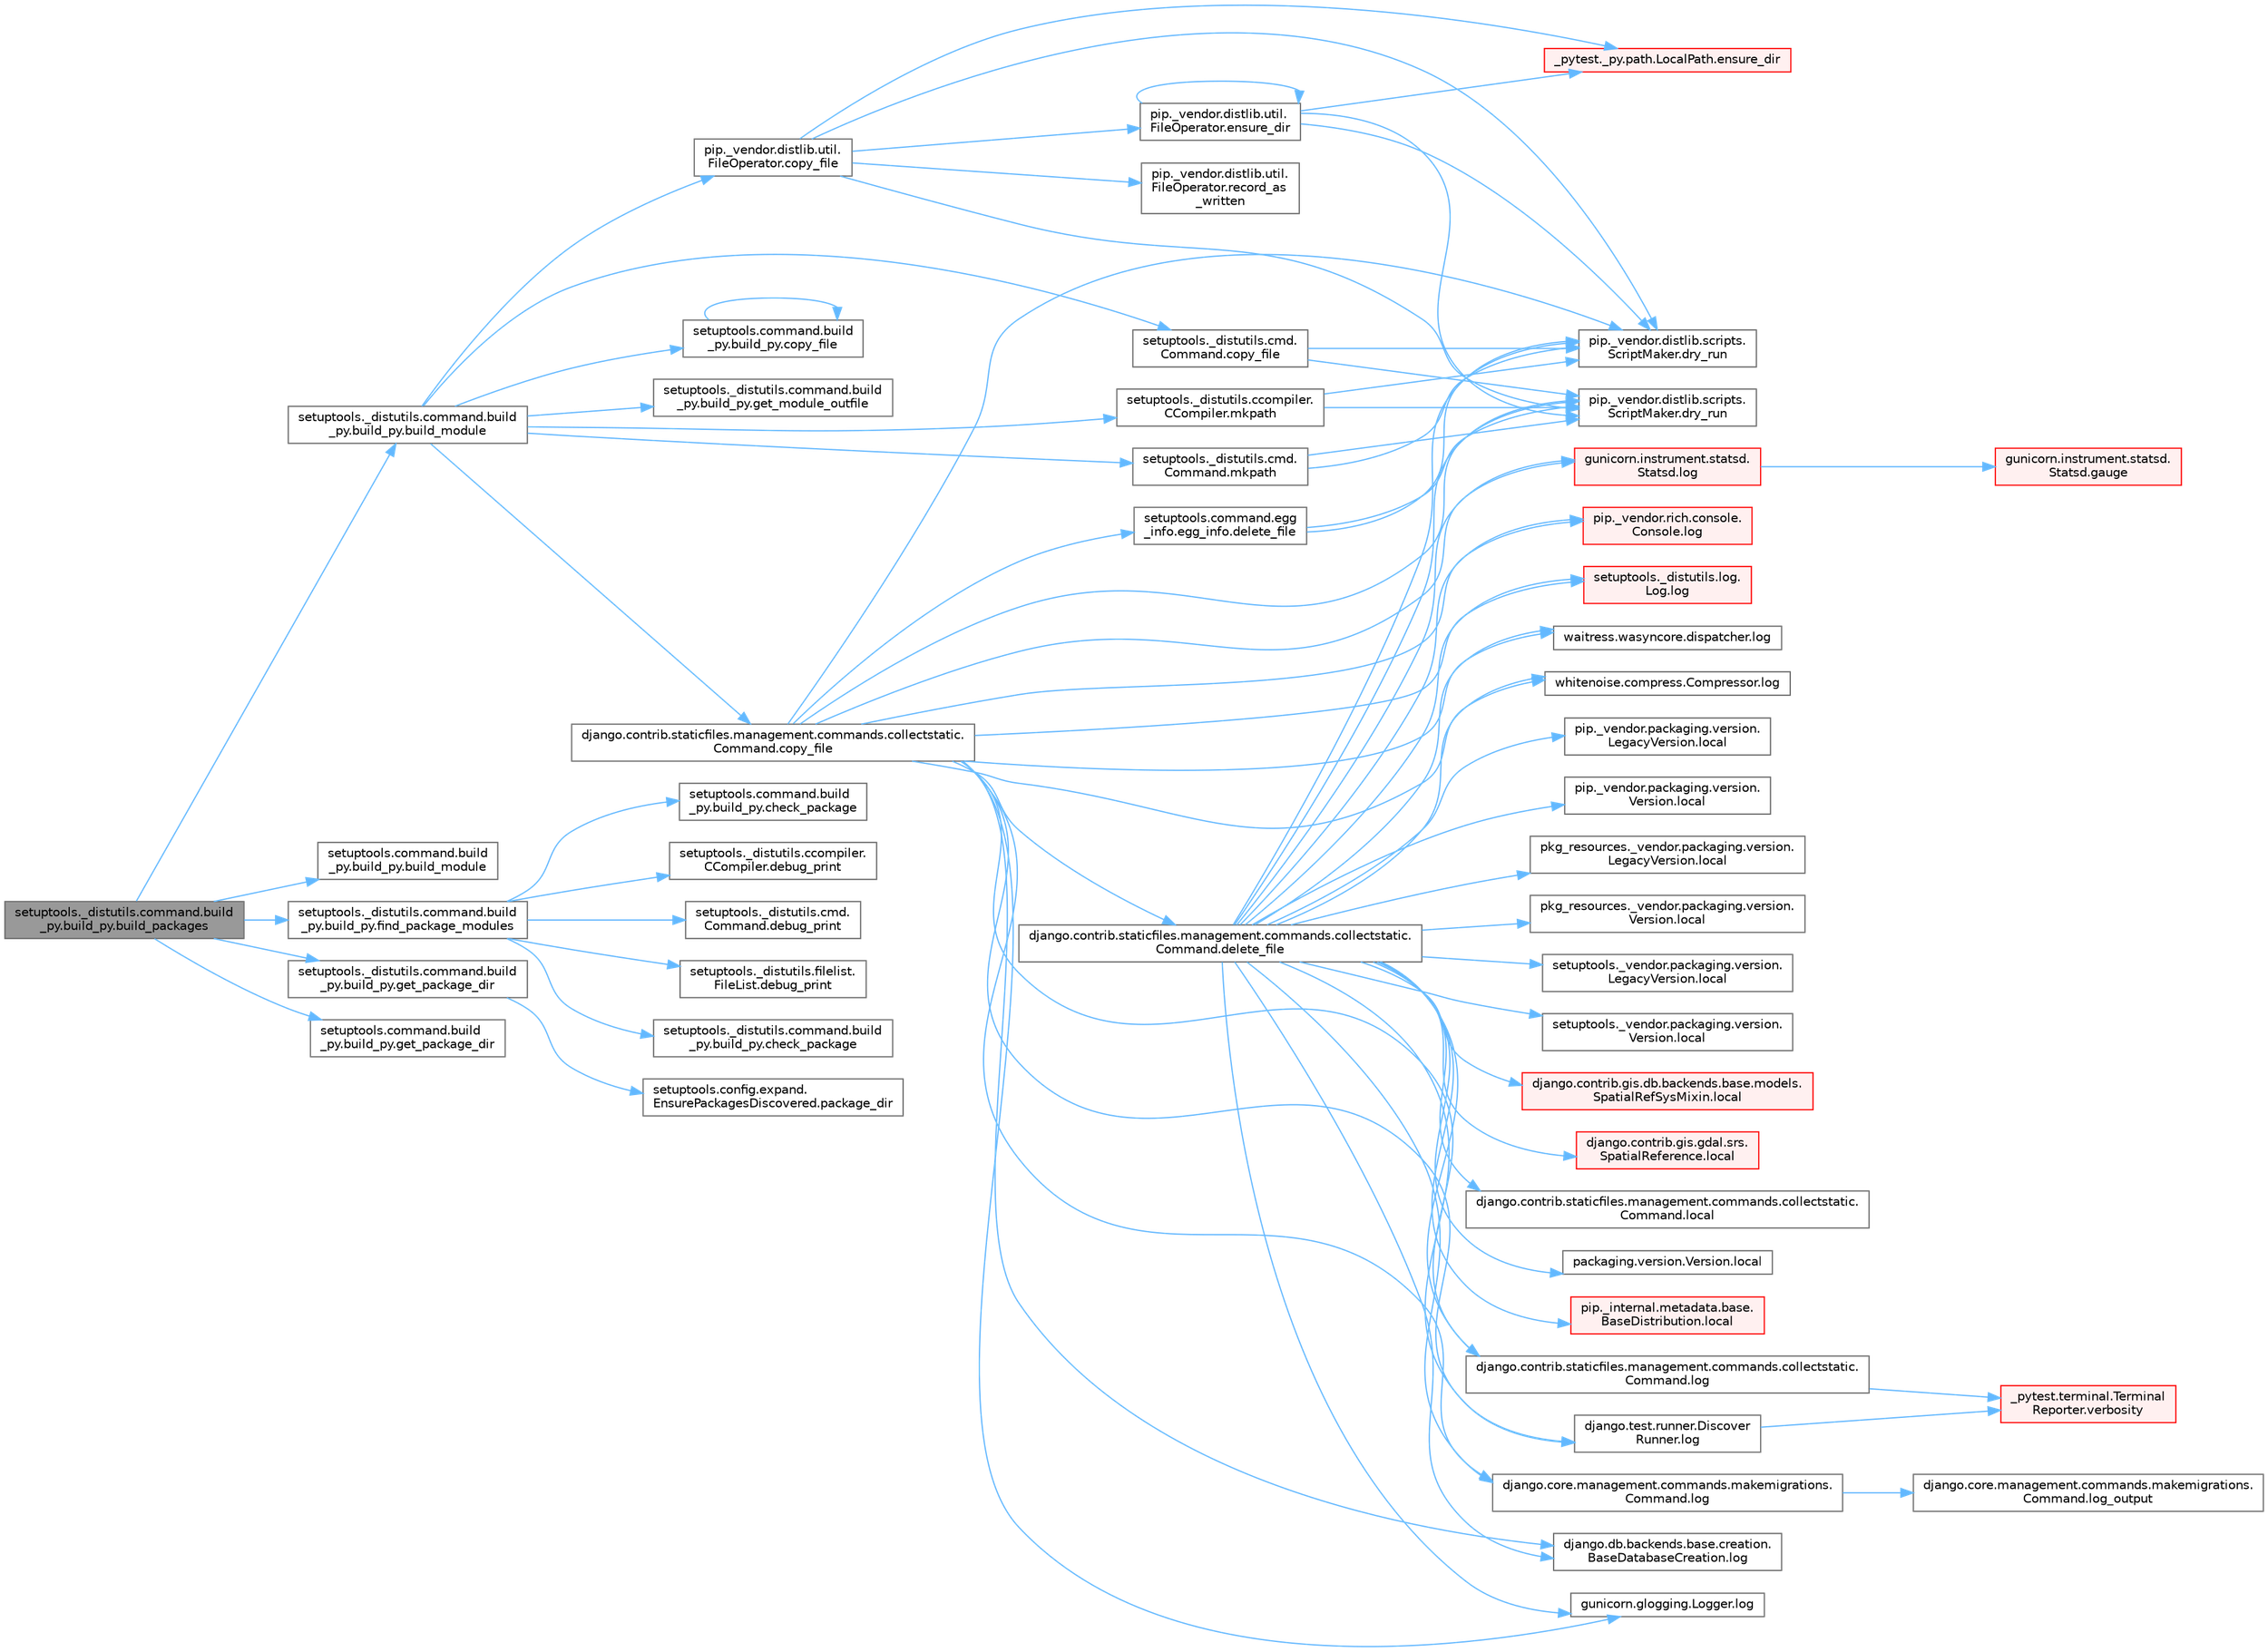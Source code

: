 digraph "setuptools._distutils.command.build_py.build_py.build_packages"
{
 // LATEX_PDF_SIZE
  bgcolor="transparent";
  edge [fontname=Helvetica,fontsize=10,labelfontname=Helvetica,labelfontsize=10];
  node [fontname=Helvetica,fontsize=10,shape=box,height=0.2,width=0.4];
  rankdir="LR";
  Node1 [id="Node000001",label="setuptools._distutils.command.build\l_py.build_py.build_packages",height=0.2,width=0.4,color="gray40", fillcolor="grey60", style="filled", fontcolor="black",tooltip=" "];
  Node1 -> Node2 [id="edge1_Node000001_Node000002",color="steelblue1",style="solid",tooltip=" "];
  Node2 [id="Node000002",label="setuptools._distutils.command.build\l_py.build_py.build_module",height=0.2,width=0.4,color="grey40", fillcolor="white", style="filled",URL="$classsetuptools_1_1__distutils_1_1command_1_1build__py_1_1build__py.html#acb8f390850ee0e3a88be85de0b4b67cd",tooltip=" "];
  Node2 -> Node3 [id="edge2_Node000002_Node000003",color="steelblue1",style="solid",tooltip=" "];
  Node3 [id="Node000003",label="django.contrib.staticfiles.management.commands.collectstatic.\lCommand.copy_file",height=0.2,width=0.4,color="grey40", fillcolor="white", style="filled",URL="$classdjango_1_1contrib_1_1staticfiles_1_1management_1_1commands_1_1collectstatic_1_1_command.html#aa1d53e284649215d968d4bb505fb4d4b",tooltip=" "];
  Node3 -> Node4 [id="edge3_Node000003_Node000004",color="steelblue1",style="solid",tooltip=" "];
  Node4 [id="Node000004",label="django.contrib.staticfiles.management.commands.collectstatic.\lCommand.delete_file",height=0.2,width=0.4,color="grey40", fillcolor="white", style="filled",URL="$classdjango_1_1contrib_1_1staticfiles_1_1management_1_1commands_1_1collectstatic_1_1_command.html#a54d45dfce4bec3a86e7cd24afd6ade21",tooltip=" "];
  Node4 -> Node5 [id="edge4_Node000004_Node000005",color="steelblue1",style="solid",tooltip=" "];
  Node5 [id="Node000005",label="pip._vendor.distlib.scripts.\lScriptMaker.dry_run",height=0.2,width=0.4,color="grey40", fillcolor="white", style="filled",URL="$classpip_1_1__vendor_1_1distlib_1_1scripts_1_1_script_maker.html#acd0b75b087e518fe8bca3b64ea083c92",tooltip=" "];
  Node4 -> Node6 [id="edge5_Node000004_Node000006",color="steelblue1",style="solid",tooltip=" "];
  Node6 [id="Node000006",label="pip._vendor.distlib.scripts.\lScriptMaker.dry_run",height=0.2,width=0.4,color="grey40", fillcolor="white", style="filled",URL="$classpip_1_1__vendor_1_1distlib_1_1scripts_1_1_script_maker.html#aa6b275f3771cc190673279c4bf52d220",tooltip=" "];
  Node4 -> Node7 [id="edge6_Node000004_Node000007",color="steelblue1",style="solid",tooltip=" "];
  Node7 [id="Node000007",label="django.contrib.gis.db.backends.base.models.\lSpatialRefSysMixin.local",height=0.2,width=0.4,color="red", fillcolor="#FFF0F0", style="filled",URL="$classdjango_1_1contrib_1_1gis_1_1db_1_1backends_1_1base_1_1models_1_1_spatial_ref_sys_mixin.html#aa2b279a4742998c755a4b609dae36ec2",tooltip=" "];
  Node4 -> Node48 [id="edge7_Node000004_Node000048",color="steelblue1",style="solid",tooltip=" "];
  Node48 [id="Node000048",label="django.contrib.gis.gdal.srs.\lSpatialReference.local",height=0.2,width=0.4,color="red", fillcolor="#FFF0F0", style="filled",URL="$classdjango_1_1contrib_1_1gis_1_1gdal_1_1srs_1_1_spatial_reference.html#a0abebf4dd11a11920a1e2e54f39f50fd",tooltip=" "];
  Node4 -> Node49 [id="edge8_Node000004_Node000049",color="steelblue1",style="solid",tooltip=" "];
  Node49 [id="Node000049",label="django.contrib.staticfiles.management.commands.collectstatic.\lCommand.local",height=0.2,width=0.4,color="grey40", fillcolor="white", style="filled",URL="$classdjango_1_1contrib_1_1staticfiles_1_1management_1_1commands_1_1collectstatic_1_1_command.html#a03cada9a3401fcf3fac9c92aed7e2002",tooltip=" "];
  Node4 -> Node50 [id="edge9_Node000004_Node000050",color="steelblue1",style="solid",tooltip=" "];
  Node50 [id="Node000050",label="packaging.version.Version.local",height=0.2,width=0.4,color="grey40", fillcolor="white", style="filled",URL="$classpackaging_1_1version_1_1_version.html#a45188d22991efcdbe0a8356784fc00a0",tooltip=" "];
  Node4 -> Node51 [id="edge10_Node000004_Node000051",color="steelblue1",style="solid",tooltip=" "];
  Node51 [id="Node000051",label="pip._internal.metadata.base.\lBaseDistribution.local",height=0.2,width=0.4,color="red", fillcolor="#FFF0F0", style="filled",URL="$classpip_1_1__internal_1_1metadata_1_1base_1_1_base_distribution.html#a68a7931aa7d592ec9a6bcf1aaa845223",tooltip=" "];
  Node4 -> Node4542 [id="edge11_Node000004_Node004542",color="steelblue1",style="solid",tooltip=" "];
  Node4542 [id="Node004542",label="pip._vendor.packaging.version.\lLegacyVersion.local",height=0.2,width=0.4,color="grey40", fillcolor="white", style="filled",URL="$classpip_1_1__vendor_1_1packaging_1_1version_1_1_legacy_version.html#a60a59860ee423006f3885a51e699cbc0",tooltip=" "];
  Node4 -> Node4543 [id="edge12_Node000004_Node004543",color="steelblue1",style="solid",tooltip=" "];
  Node4543 [id="Node004543",label="pip._vendor.packaging.version.\lVersion.local",height=0.2,width=0.4,color="grey40", fillcolor="white", style="filled",URL="$classpip_1_1__vendor_1_1packaging_1_1version_1_1_version.html#ad1320245d9af9451510a2af96fa9e270",tooltip=" "];
  Node4 -> Node4544 [id="edge13_Node000004_Node004544",color="steelblue1",style="solid",tooltip=" "];
  Node4544 [id="Node004544",label="pkg_resources._vendor.packaging.version.\lLegacyVersion.local",height=0.2,width=0.4,color="grey40", fillcolor="white", style="filled",URL="$classpkg__resources_1_1__vendor_1_1packaging_1_1version_1_1_legacy_version.html#ab5202e3adbabf73ac459d78afdc0cfc5",tooltip=" "];
  Node4 -> Node4545 [id="edge14_Node000004_Node004545",color="steelblue1",style="solid",tooltip=" "];
  Node4545 [id="Node004545",label="pkg_resources._vendor.packaging.version.\lVersion.local",height=0.2,width=0.4,color="grey40", fillcolor="white", style="filled",URL="$classpkg__resources_1_1__vendor_1_1packaging_1_1version_1_1_version.html#a36e576909ed04da5b9a9d7b1443ee961",tooltip=" "];
  Node4 -> Node4546 [id="edge15_Node000004_Node004546",color="steelblue1",style="solid",tooltip=" "];
  Node4546 [id="Node004546",label="setuptools._vendor.packaging.version.\lLegacyVersion.local",height=0.2,width=0.4,color="grey40", fillcolor="white", style="filled",URL="$classsetuptools_1_1__vendor_1_1packaging_1_1version_1_1_legacy_version.html#a1c8af3f6b4898755c2d392b114d12e77",tooltip=" "];
  Node4 -> Node4547 [id="edge16_Node000004_Node004547",color="steelblue1",style="solid",tooltip=" "];
  Node4547 [id="Node004547",label="setuptools._vendor.packaging.version.\lVersion.local",height=0.2,width=0.4,color="grey40", fillcolor="white", style="filled",URL="$classsetuptools_1_1__vendor_1_1packaging_1_1version_1_1_version.html#a7d77314dddde68f3148b8c1efb5b8057",tooltip=" "];
  Node4 -> Node989 [id="edge17_Node000004_Node000989",color="steelblue1",style="solid",tooltip=" "];
  Node989 [id="Node000989",label="django.contrib.staticfiles.management.commands.collectstatic.\lCommand.log",height=0.2,width=0.4,color="grey40", fillcolor="white", style="filled",URL="$classdjango_1_1contrib_1_1staticfiles_1_1management_1_1commands_1_1collectstatic_1_1_command.html#a0e93191b90ee0993e3286343d0b2de0e",tooltip=" "];
  Node989 -> Node990 [id="edge18_Node000989_Node000990",color="steelblue1",style="solid",tooltip=" "];
  Node990 [id="Node000990",label="_pytest.terminal.Terminal\lReporter.verbosity",height=0.2,width=0.4,color="red", fillcolor="#FFF0F0", style="filled",URL="$class__pytest_1_1terminal_1_1_terminal_reporter.html#a620047ffec9ba4f5cca84af25b3adbcf",tooltip=" "];
  Node4 -> Node991 [id="edge19_Node000004_Node000991",color="steelblue1",style="solid",tooltip=" "];
  Node991 [id="Node000991",label="django.core.management.commands.makemigrations.\lCommand.log",height=0.2,width=0.4,color="grey40", fillcolor="white", style="filled",URL="$classdjango_1_1core_1_1management_1_1commands_1_1makemigrations_1_1_command.html#a0409d121552878a7416460dba8274880",tooltip=" "];
  Node991 -> Node992 [id="edge20_Node000991_Node000992",color="steelblue1",style="solid",tooltip=" "];
  Node992 [id="Node000992",label="django.core.management.commands.makemigrations.\lCommand.log_output",height=0.2,width=0.4,color="grey40", fillcolor="white", style="filled",URL="$classdjango_1_1core_1_1management_1_1commands_1_1makemigrations_1_1_command.html#ad6cb5d402888250fc170034fdee93f6d",tooltip=" "];
  Node4 -> Node993 [id="edge21_Node000004_Node000993",color="steelblue1",style="solid",tooltip=" "];
  Node993 [id="Node000993",label="django.db.backends.base.creation.\lBaseDatabaseCreation.log",height=0.2,width=0.4,color="grey40", fillcolor="white", style="filled",URL="$classdjango_1_1db_1_1backends_1_1base_1_1creation_1_1_base_database_creation.html#ac297ec931db5ec68c271ec0d91be7183",tooltip=" "];
  Node4 -> Node994 [id="edge22_Node000004_Node000994",color="steelblue1",style="solid",tooltip=" "];
  Node994 [id="Node000994",label="django.test.runner.Discover\lRunner.log",height=0.2,width=0.4,color="grey40", fillcolor="white", style="filled",URL="$classdjango_1_1test_1_1runner_1_1_discover_runner.html#af5ad8e2895b3f0c5e0a6d7113199d641",tooltip=" "];
  Node994 -> Node990 [id="edge23_Node000994_Node000990",color="steelblue1",style="solid",tooltip=" "];
  Node4 -> Node995 [id="edge24_Node000004_Node000995",color="steelblue1",style="solid",tooltip=" "];
  Node995 [id="Node000995",label="gunicorn.glogging.Logger.log",height=0.2,width=0.4,color="grey40", fillcolor="white", style="filled",URL="$classgunicorn_1_1glogging_1_1_logger.html#ad6941dede526094643dd02c53c3449b0",tooltip=" "];
  Node4 -> Node996 [id="edge25_Node000004_Node000996",color="steelblue1",style="solid",tooltip=" "];
  Node996 [id="Node000996",label="gunicorn.instrument.statsd.\lStatsd.log",height=0.2,width=0.4,color="red", fillcolor="#FFF0F0", style="filled",URL="$classgunicorn_1_1instrument_1_1statsd_1_1_statsd.html#ab99145cf0b7c66dbcebcbdcbd44b4953",tooltip=" "];
  Node996 -> Node997 [id="edge26_Node000996_Node000997",color="steelblue1",style="solid",tooltip=" "];
  Node997 [id="Node000997",label="gunicorn.instrument.statsd.\lStatsd.gauge",height=0.2,width=0.4,color="red", fillcolor="#FFF0F0", style="filled",URL="$classgunicorn_1_1instrument_1_1statsd_1_1_statsd.html#a6cebc76ae769412dfb0f0a3ec727c50d",tooltip=" "];
  Node4 -> Node1079 [id="edge27_Node000004_Node001079",color="steelblue1",style="solid",tooltip=" "];
  Node1079 [id="Node001079",label="pip._vendor.rich.console.\lConsole.log",height=0.2,width=0.4,color="red", fillcolor="#FFF0F0", style="filled",URL="$classpip_1_1__vendor_1_1rich_1_1console_1_1_console.html#af9c77e39f9413fc2b134c60cfa23b0f1",tooltip=" "];
  Node4 -> Node2739 [id="edge28_Node000004_Node002739",color="steelblue1",style="solid",tooltip=" "];
  Node2739 [id="Node002739",label="setuptools._distutils.log.\lLog.log",height=0.2,width=0.4,color="red", fillcolor="#FFF0F0", style="filled",URL="$classsetuptools_1_1__distutils_1_1log_1_1_log.html#af651bf90098b3f6c9f3913b91f0eda70",tooltip=" "];
  Node4 -> Node2740 [id="edge29_Node000004_Node002740",color="steelblue1",style="solid",tooltip=" "];
  Node2740 [id="Node002740",label="waitress.wasyncore.dispatcher.log",height=0.2,width=0.4,color="grey40", fillcolor="white", style="filled",URL="$classwaitress_1_1wasyncore_1_1dispatcher.html#ab4786338f40a0cf9e9df45b57d4c0a63",tooltip=" "];
  Node4 -> Node2741 [id="edge30_Node000004_Node002741",color="steelblue1",style="solid",tooltip=" "];
  Node2741 [id="Node002741",label="whitenoise.compress.Compressor.log",height=0.2,width=0.4,color="grey40", fillcolor="white", style="filled",URL="$classwhitenoise_1_1compress_1_1_compressor.html#aa70a9f98a4387e4d394529c17cdbee27",tooltip=" "];
  Node3 -> Node4548 [id="edge31_Node000003_Node004548",color="steelblue1",style="solid",tooltip=" "];
  Node4548 [id="Node004548",label="setuptools.command.egg\l_info.egg_info.delete_file",height=0.2,width=0.4,color="grey40", fillcolor="white", style="filled",URL="$classsetuptools_1_1command_1_1egg__info_1_1egg__info.html#a495e8bc785408d0edb69ac18deb4cffc",tooltip=" "];
  Node4548 -> Node5 [id="edge32_Node004548_Node000005",color="steelblue1",style="solid",tooltip=" "];
  Node4548 -> Node6 [id="edge33_Node004548_Node000006",color="steelblue1",style="solid",tooltip=" "];
  Node3 -> Node5 [id="edge34_Node000003_Node000005",color="steelblue1",style="solid",tooltip=" "];
  Node3 -> Node6 [id="edge35_Node000003_Node000006",color="steelblue1",style="solid",tooltip=" "];
  Node3 -> Node989 [id="edge36_Node000003_Node000989",color="steelblue1",style="solid",tooltip=" "];
  Node3 -> Node991 [id="edge37_Node000003_Node000991",color="steelblue1",style="solid",tooltip=" "];
  Node3 -> Node993 [id="edge38_Node000003_Node000993",color="steelblue1",style="solid",tooltip=" "];
  Node3 -> Node994 [id="edge39_Node000003_Node000994",color="steelblue1",style="solid",tooltip=" "];
  Node3 -> Node995 [id="edge40_Node000003_Node000995",color="steelblue1",style="solid",tooltip=" "];
  Node3 -> Node996 [id="edge41_Node000003_Node000996",color="steelblue1",style="solid",tooltip=" "];
  Node3 -> Node1079 [id="edge42_Node000003_Node001079",color="steelblue1",style="solid",tooltip=" "];
  Node3 -> Node2739 [id="edge43_Node000003_Node002739",color="steelblue1",style="solid",tooltip=" "];
  Node3 -> Node2740 [id="edge44_Node000003_Node002740",color="steelblue1",style="solid",tooltip=" "];
  Node3 -> Node2741 [id="edge45_Node000003_Node002741",color="steelblue1",style="solid",tooltip=" "];
  Node2 -> Node4549 [id="edge46_Node000002_Node004549",color="steelblue1",style="solid",tooltip=" "];
  Node4549 [id="Node004549",label="pip._vendor.distlib.util.\lFileOperator.copy_file",height=0.2,width=0.4,color="grey40", fillcolor="white", style="filled",URL="$classpip_1_1__vendor_1_1distlib_1_1util_1_1_file_operator.html#abc23840c62c167d79ecacec778850261",tooltip=" "];
  Node4549 -> Node5 [id="edge47_Node004549_Node000005",color="steelblue1",style="solid",tooltip=" "];
  Node4549 -> Node6 [id="edge48_Node004549_Node000006",color="steelblue1",style="solid",tooltip=" "];
  Node4549 -> Node4550 [id="edge49_Node004549_Node004550",color="steelblue1",style="solid",tooltip=" "];
  Node4550 [id="Node004550",label="_pytest._py.path.LocalPath.ensure_dir",height=0.2,width=0.4,color="red", fillcolor="#FFF0F0", style="filled",URL="$class__pytest_1_1__py_1_1path_1_1_local_path.html#a46346ae9e4a2afb342367c4071edfb97",tooltip=" "];
  Node4549 -> Node4551 [id="edge50_Node004549_Node004551",color="steelblue1",style="solid",tooltip=" "];
  Node4551 [id="Node004551",label="pip._vendor.distlib.util.\lFileOperator.ensure_dir",height=0.2,width=0.4,color="grey40", fillcolor="white", style="filled",URL="$classpip_1_1__vendor_1_1distlib_1_1util_1_1_file_operator.html#ac26f6e6c72ddce16fab2f5b283728e7b",tooltip=" "];
  Node4551 -> Node5 [id="edge51_Node004551_Node000005",color="steelblue1",style="solid",tooltip=" "];
  Node4551 -> Node6 [id="edge52_Node004551_Node000006",color="steelblue1",style="solid",tooltip=" "];
  Node4551 -> Node4550 [id="edge53_Node004551_Node004550",color="steelblue1",style="solid",tooltip=" "];
  Node4551 -> Node4551 [id="edge54_Node004551_Node004551",color="steelblue1",style="solid",tooltip=" "];
  Node4549 -> Node4552 [id="edge55_Node004549_Node004552",color="steelblue1",style="solid",tooltip=" "];
  Node4552 [id="Node004552",label="pip._vendor.distlib.util.\lFileOperator.record_as\l_written",height=0.2,width=0.4,color="grey40", fillcolor="white", style="filled",URL="$classpip_1_1__vendor_1_1distlib_1_1util_1_1_file_operator.html#a3b258e4866635420f8e78204fe67443d",tooltip=" "];
  Node2 -> Node4553 [id="edge56_Node000002_Node004553",color="steelblue1",style="solid",tooltip=" "];
  Node4553 [id="Node004553",label="setuptools._distutils.cmd.\lCommand.copy_file",height=0.2,width=0.4,color="grey40", fillcolor="white", style="filled",URL="$classsetuptools_1_1__distutils_1_1cmd_1_1_command.html#a88780b42f9f312f6a8a44617c5e28b25",tooltip=" "];
  Node4553 -> Node5 [id="edge57_Node004553_Node000005",color="steelblue1",style="solid",tooltip=" "];
  Node4553 -> Node6 [id="edge58_Node004553_Node000006",color="steelblue1",style="solid",tooltip=" "];
  Node2 -> Node4554 [id="edge59_Node000002_Node004554",color="steelblue1",style="solid",tooltip=" "];
  Node4554 [id="Node004554",label="setuptools.command.build\l_py.build_py.copy_file",height=0.2,width=0.4,color="grey40", fillcolor="white", style="filled",URL="$classsetuptools_1_1command_1_1build__py_1_1build__py.html#ae5ead84f54c07f50b639494c9f9989fa",tooltip=" "];
  Node4554 -> Node4554 [id="edge60_Node004554_Node004554",color="steelblue1",style="solid",tooltip=" "];
  Node2 -> Node4555 [id="edge61_Node000002_Node004555",color="steelblue1",style="solid",tooltip=" "];
  Node4555 [id="Node004555",label="setuptools._distutils.command.build\l_py.build_py.get_module_outfile",height=0.2,width=0.4,color="grey40", fillcolor="white", style="filled",URL="$classsetuptools_1_1__distutils_1_1command_1_1build__py_1_1build__py.html#a7175c6166fb58807a199e5192b73dc01",tooltip=" "];
  Node2 -> Node3598 [id="edge62_Node000002_Node003598",color="steelblue1",style="solid",tooltip=" "];
  Node3598 [id="Node003598",label="setuptools._distutils.ccompiler.\lCCompiler.mkpath",height=0.2,width=0.4,color="grey40", fillcolor="white", style="filled",URL="$classsetuptools_1_1__distutils_1_1ccompiler_1_1_c_compiler.html#a84a377626d580d0a9c7af626de535910",tooltip=" "];
  Node3598 -> Node5 [id="edge63_Node003598_Node000005",color="steelblue1",style="solid",tooltip=" "];
  Node3598 -> Node6 [id="edge64_Node003598_Node000006",color="steelblue1",style="solid",tooltip=" "];
  Node2 -> Node3599 [id="edge65_Node000002_Node003599",color="steelblue1",style="solid",tooltip=" "];
  Node3599 [id="Node003599",label="setuptools._distutils.cmd.\lCommand.mkpath",height=0.2,width=0.4,color="grey40", fillcolor="white", style="filled",URL="$classsetuptools_1_1__distutils_1_1cmd_1_1_command.html#ac5192d4d0c02e64755ea4a522d48c4ab",tooltip=" "];
  Node3599 -> Node5 [id="edge66_Node003599_Node000005",color="steelblue1",style="solid",tooltip=" "];
  Node3599 -> Node6 [id="edge67_Node003599_Node000006",color="steelblue1",style="solid",tooltip=" "];
  Node1 -> Node4556 [id="edge68_Node000001_Node004556",color="steelblue1",style="solid",tooltip=" "];
  Node4556 [id="Node004556",label="setuptools.command.build\l_py.build_py.build_module",height=0.2,width=0.4,color="grey40", fillcolor="white", style="filled",URL="$classsetuptools_1_1command_1_1build__py_1_1build__py.html#a41657829f7e2581c524313cb40bab6c9",tooltip=" "];
  Node1 -> Node4557 [id="edge69_Node000001_Node004557",color="steelblue1",style="solid",tooltip=" "];
  Node4557 [id="Node004557",label="setuptools._distutils.command.build\l_py.build_py.find_package_modules",height=0.2,width=0.4,color="grey40", fillcolor="white", style="filled",URL="$classsetuptools_1_1__distutils_1_1command_1_1build__py_1_1build__py.html#a8056edfcb8aaeb2993048027b6d22217",tooltip=" "];
  Node4557 -> Node4558 [id="edge70_Node004557_Node004558",color="steelblue1",style="solid",tooltip=" "];
  Node4558 [id="Node004558",label="setuptools._distutils.command.build\l_py.build_py.check_package",height=0.2,width=0.4,color="grey40", fillcolor="white", style="filled",URL="$classsetuptools_1_1__distutils_1_1command_1_1build__py_1_1build__py.html#a5318b8c7ad31981ae90e3d3f62121fcb",tooltip=" "];
  Node4557 -> Node4559 [id="edge71_Node004557_Node004559",color="steelblue1",style="solid",tooltip=" "];
  Node4559 [id="Node004559",label="setuptools.command.build\l_py.build_py.check_package",height=0.2,width=0.4,color="grey40", fillcolor="white", style="filled",URL="$classsetuptools_1_1command_1_1build__py_1_1build__py.html#a41d9abee38a9887d06c1b3f633371ec0",tooltip=" "];
  Node4557 -> Node4560 [id="edge72_Node004557_Node004560",color="steelblue1",style="solid",tooltip=" "];
  Node4560 [id="Node004560",label="setuptools._distutils.ccompiler.\lCCompiler.debug_print",height=0.2,width=0.4,color="grey40", fillcolor="white", style="filled",URL="$classsetuptools_1_1__distutils_1_1ccompiler_1_1_c_compiler.html#aae680233d58431934b1f43d9db101c1c",tooltip=" "];
  Node4557 -> Node4561 [id="edge73_Node004557_Node004561",color="steelblue1",style="solid",tooltip=" "];
  Node4561 [id="Node004561",label="setuptools._distutils.cmd.\lCommand.debug_print",height=0.2,width=0.4,color="grey40", fillcolor="white", style="filled",URL="$classsetuptools_1_1__distutils_1_1cmd_1_1_command.html#ad9e641e6dc09a0ecfd43d38f7bacb9b5",tooltip=" "];
  Node4557 -> Node4562 [id="edge74_Node004557_Node004562",color="steelblue1",style="solid",tooltip=" "];
  Node4562 [id="Node004562",label="setuptools._distutils.filelist.\lFileList.debug_print",height=0.2,width=0.4,color="grey40", fillcolor="white", style="filled",URL="$classsetuptools_1_1__distutils_1_1filelist_1_1_file_list.html#a9faef36c4ec9ad484a614dd64268ea69",tooltip=" "];
  Node1 -> Node4563 [id="edge75_Node000001_Node004563",color="steelblue1",style="solid",tooltip=" "];
  Node4563 [id="Node004563",label="setuptools._distutils.command.build\l_py.build_py.get_package_dir",height=0.2,width=0.4,color="grey40", fillcolor="white", style="filled",URL="$classsetuptools_1_1__distutils_1_1command_1_1build__py_1_1build__py.html#a612f7f776a0288e82eb6eb7dc05394fe",tooltip=" "];
  Node4563 -> Node4564 [id="edge76_Node004563_Node004564",color="steelblue1",style="solid",tooltip=" "];
  Node4564 [id="Node004564",label="setuptools.config.expand.\lEnsurePackagesDiscovered.package_dir",height=0.2,width=0.4,color="grey40", fillcolor="white", style="filled",URL="$classsetuptools_1_1config_1_1expand_1_1_ensure_packages_discovered.html#aba4dfa91ab3b12c7bb7bc2b75820c1a0",tooltip=" "];
  Node1 -> Node4565 [id="edge77_Node000001_Node004565",color="steelblue1",style="solid",tooltip=" "];
  Node4565 [id="Node004565",label="setuptools.command.build\l_py.build_py.get_package_dir",height=0.2,width=0.4,color="grey40", fillcolor="white", style="filled",URL="$classsetuptools_1_1command_1_1build__py_1_1build__py.html#a896b61d238b8805c0069ee6da17861e5",tooltip=" "];
}
